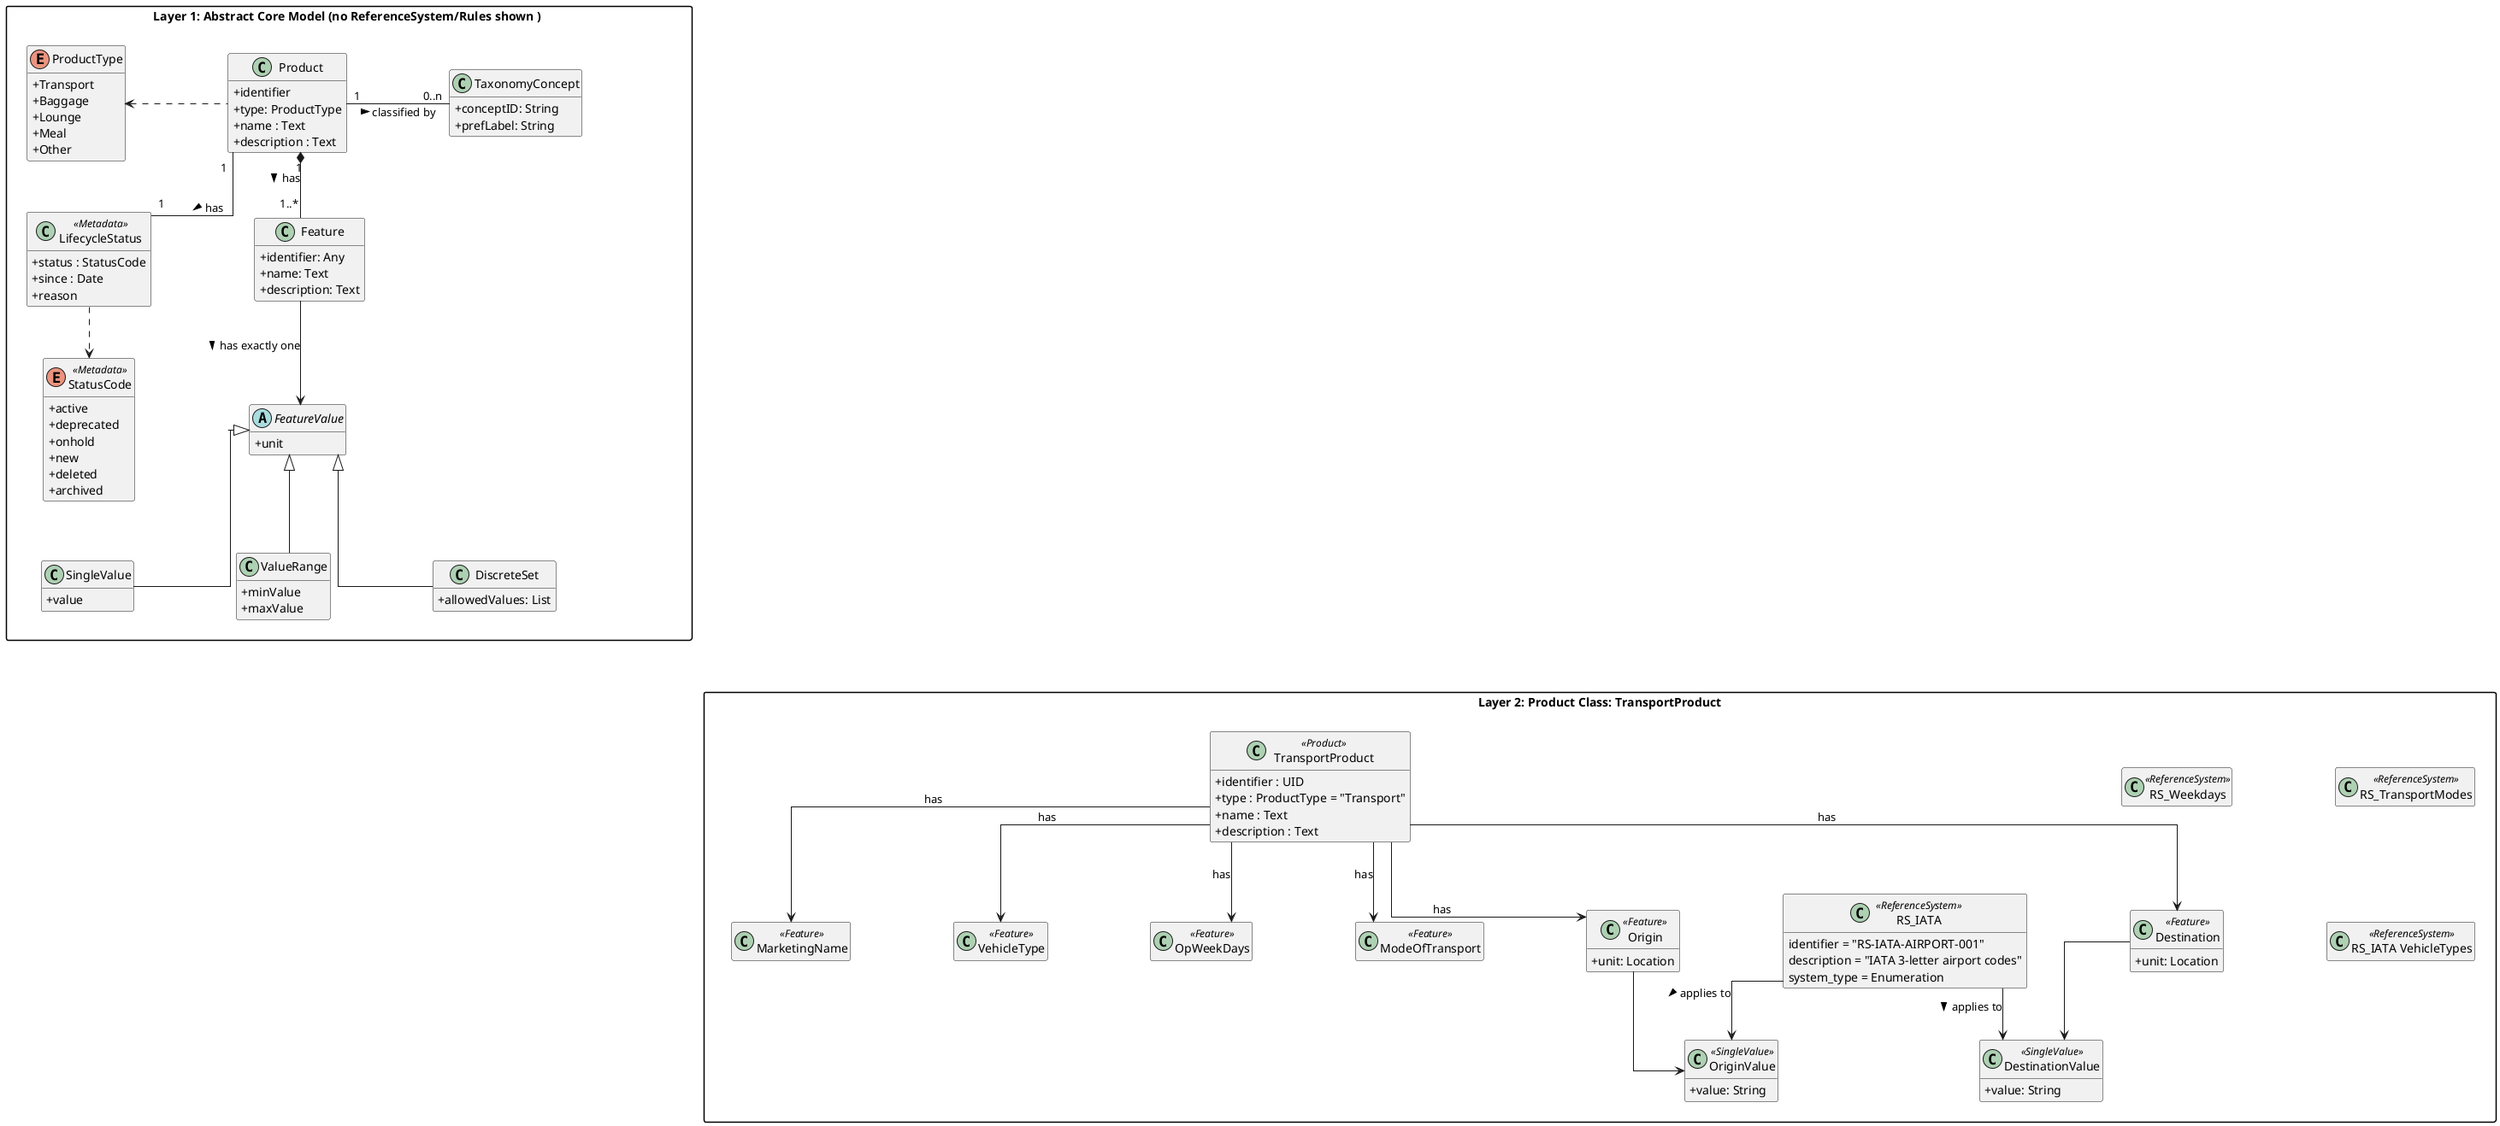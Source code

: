 
@startuml E2E example L1 plus L2

skinparam packageStyle rectangle
skinparam shadowing false
skinparam classAttributeIconSize 0
skinparam linetype ortho
skinparam nodesep 120
hide empty members

' === Layer 1: Abstract Core Model ===
package "Layer 1: Abstract Core Model (no ReferenceSystem/Rules shown ) " as P1 {

class TaxonomyConcept {
  +conceptID: String
  +prefLabel: String
}

enum StatusCode <<Metadata>> {
  +active
  +deprecated
  +onhold
  +new
  +deleted
  +archived
}


class LifecycleStatus <<Metadata>> {
  +status : StatusCode
  +since : Date
  +reason
}

Product "1" -- "1" LifecycleStatus : has >

LifecycleStatus  .d.> StatusCode

enum ProductType {
  +Transport
  +Baggage
  +Lounge
  +Meal
  +Other
}

'note top of ProductType
'shall be extensible
'end note

  class Product {
    +identifier
    +type: ProductType
    +name : Text
    +description : Text
  }

  Product  .l.> ProductType
  Product "1" -r- "0..n" TaxonomyConcept: classified by >

  class Feature {
    +identifier: Any
    +name: Text
    +description: Text
  }

  abstract class FeatureValue {
    +unit
  }

  class SingleValue {
    +value
  }

  class ValueRange {
    +minValue
    +maxValue
  }

  class DiscreteSet {
    +allowedValues: List
  }

  FeatureValue <|-- SingleValue
  FeatureValue <|-- ValueRange
  FeatureValue <|-- DiscreteSet

  Feature --> FeatureValue : has exactly one >

  Product "1" *-- "1..*" Feature : has >



}

' === Layer 2: Product Class Specialization ===
package "Layer 2: Product Class: TransportProduct" as P2 {

    class RS_IATA <<ReferenceSystem>> {
      identifier = "RS-IATA-AIRPORT-001"
      description = "IATA 3-letter airport codes"
      system_type = Enumeration
    }

    class "RS_Weekdays" <<ReferenceSystem>> {}
    class "RS_TransportModes" <<ReferenceSystem>> {}
    class "RS_IATA VehicleTypes" <<ReferenceSystem>> {} 

  class TransportProduct << Product >> {
    +identifier : UID
    +type : ProductType = "Transport"
    +name : Text
    +description : Text
  }


class Origin <<Feature>> {
  +unit: Location
}
class OriginValue <<SingleValue>> {
  +value: String 
}

RS_IATA --> OriginValue: applies to >
RS_IATA --> DestinationValue: applies to >

Origin -d-> OriginValue
class Destination <<Feature>> {
  +unit: Location
}
class DestinationValue <<SingleValue>> {
  +value: String 
}
Destination -d-> DestinationValue

class MarketingName <<Feature>> {}
class VehicleType <<Feature>> {}
class OpWeekDays <<Feature>> {}
class ModeOfTransport <<Feature>> {}

TransportProduct -d-> ModeOfTransport: has
TransportProduct -d-> Origin: has
TransportProduct -d-> Destination: has
TransportProduct -d-> MarketingName: has
TransportProduct -d-> VehicleType: has
TransportProduct -d-> OpWeekDays: has

  ' Product <|-- TransportProduct

}

P2 -----up[hidden]-> P1

' === Layer 3: Feature Mapping Example ===
@enduml

@startuml E2E example L2 plus L3

skinparam packageStyle rectangle
skinparam shadowing false
skinparam classAttributeIconSize 0
skinparam linetype ortho

hide empty members

' === Layer 1: Abstract Core Model ===
' === Layer 2: Product Class Specialization ===
' package "Layer 2: Product Class: TransportProduct" as P2 {

' }


' === Layer 3: Feature Mapping Example ===
package "Layer 3: Concrete Product AF[CDG-JFK] " as P3 {

' ------------------------------------------------------------
' Instances: Test Case 1 – Air (CDG -> JFK, Air France)
' ------------------------------------------------------------
  object "**TransportProduct**\nTP-FR-AF-CDG-JFK" as TP1 {
    productID = TP-FR-AF-CDG-JFK
    supplierOperator = Air France
    modeOfTransport = Air
    retailStatus = Active
    \n
    \n
  }

  object "Validity\nvalidFrom=2025-10-29\nvalidTo=2026-03-29" as VLD1
  object "**Taxonomy**\ngeographicScope=Intercontinental\nsegmentType=LongHaul\nmodeTag=Air\nproductExperience=High" as TAX1
  object "**LifecycleStatus**\nstatus=active" as LCS1
  TP1 --> VLD1
  TP1 --l-> TAX1
  TP1 --r-> LCS1

  object "**Feature**\norigin\nrefSys=IATA-Airport" as A_F1
  object "**Feature**\ndestination\nrefSys=IATA-Airport" as A_F2
  object "**Feature**\nserviceTopology\nrefSys=apmwg:Topology" as A_F3
  object "**Feature**\nnominalDuration\nrefSys=ISO-8601-Duration" as A_F4
  object "**Feature**\nserviceClassesAvailable\nrefSys=Airline-Cabin-Classes" as A_F5
  object "**Feature**\nseatGuaranteeType\nrefSys=apmwg:SeatGuarantee" as A_F6
  object "**Feature**\naccessibilityPromise\nrefSys=Accessibility-Catalog" as A_F7
  object "**Feature**\noperationalVehicleType\nrefSys=IATA-AircraftTypes" as A_F8
  object "**Feature**\noperationalDaysOfWeek\nrefSys=ISO-Weekday" as A_F9

  TP1 --> A_F1: has
  TP1 --> A_F2: has
  TP1 --> A_F3: has
  TP1 --> A_F4: has
  TP1 --> A_F5: has
  TP1 --> A_F6: has
  TP1 --> A_F7: has
  TP1 --> A_F8: has
  TP1 --> A_F9: has

  object "SingleValue\nCDG" as A_V1
  object "SingleValue\nJFK" as A_V2
  object "SingleValue\nDirect" as A_V3
  object "ValueRange\nmin=PT7H50M\nmax=PT8H45M" as A_V4
  object "DiscreteSet\n{Economy, PremiumEconomy, Business, First}" as A_V5
  object "SingleValue\nGuaranteedSeat" as A_V6
  object "DiscreteSet\n{WheelchairAssistance, JetBridgeBoarding}" as A_V7
  object "DiscreteSet\n{Widebody, A350-900, B777-300ER}" as A_V8
  object "DiscreteSet\n{Mon, Wed, Fri, Sun}" as A_V9

  A_F1 --> A_V1
  A_F2 --> A_V2
  A_F3 --> A_V3
  A_F4 --> A_V4
  A_F5 --> A_V5
  A_F6 --> A_V6
  A_F7 --> A_V7
  A_F8 --> A_V8
  A_F9 --> A_V9

  note top of A_F3
  direct; tech stop allowed with no pax
  cf. Taxonomy
  end note

}

'P3 --------up-> P2
@enduml